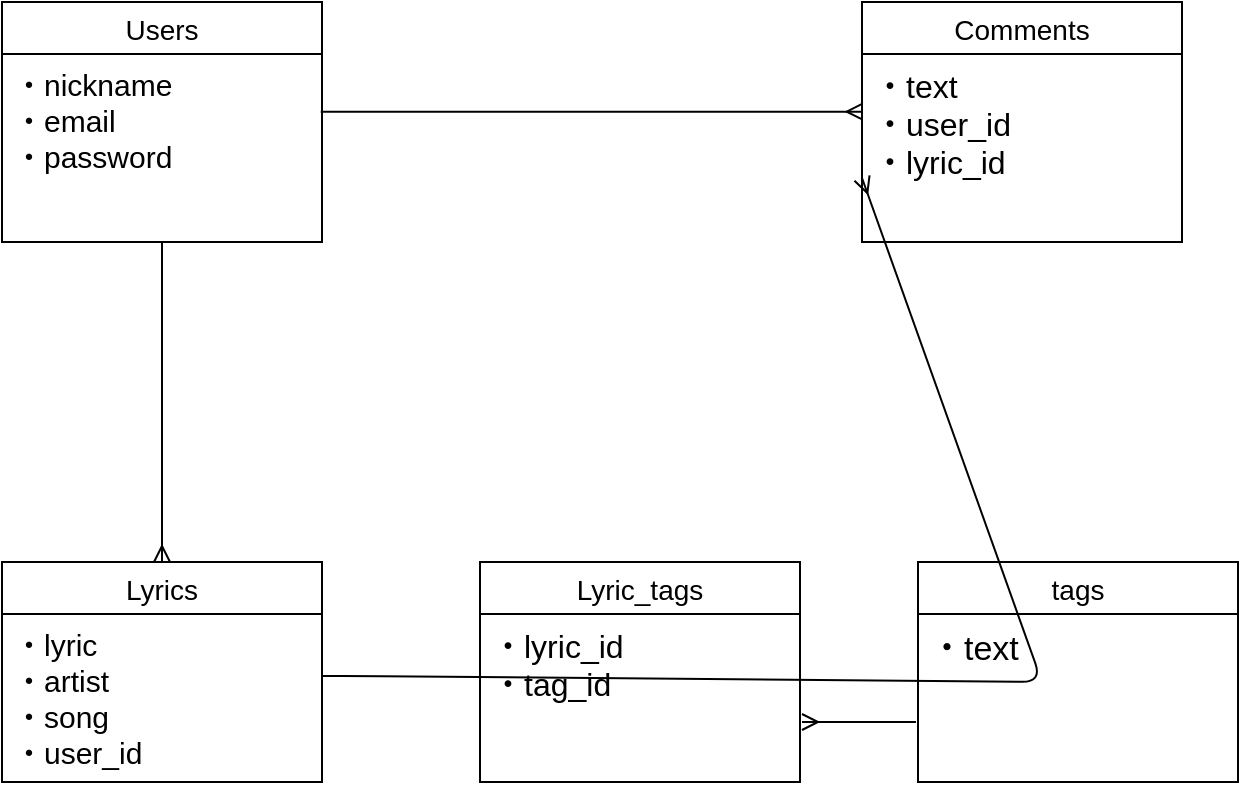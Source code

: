 <mxfile>
    <diagram id="KdvdprOWXlJ_8idFqqmw" name="ページ1">
        <mxGraphModel dx="488" dy="530" grid="1" gridSize="10" guides="1" tooltips="1" connect="1" arrows="1" fold="1" page="1" pageScale="1" pageWidth="827" pageHeight="1169" math="0" shadow="0">
            <root>
                <mxCell id="0"/>
                <mxCell id="1" parent="0"/>
                <mxCell id="2" value="Comments" style="swimlane;fontStyle=0;childLayout=stackLayout;horizontal=1;startSize=26;horizontalStack=0;resizeParent=1;resizeParentMax=0;resizeLast=0;collapsible=1;marginBottom=0;align=center;fontSize=14;" parent="1" vertex="1">
                    <mxGeometry x="470" y="40" width="160" height="120" as="geometry"/>
                </mxCell>
                <mxCell id="3" value="・text&#10;・user_id&#10;・lyric_id" style="text;strokeColor=none;fillColor=none;spacingLeft=4;spacingRight=4;overflow=hidden;rotatable=0;points=[[0,0.5],[1,0.5]];portConstraint=eastwest;fontSize=16;" parent="2" vertex="1">
                    <mxGeometry y="26" width="160" height="94" as="geometry"/>
                </mxCell>
                <mxCell id="6" value="Users" style="swimlane;fontStyle=0;childLayout=stackLayout;horizontal=1;startSize=26;horizontalStack=0;resizeParent=1;resizeParentMax=0;resizeLast=0;collapsible=1;marginBottom=0;align=center;fontSize=14;" parent="1" vertex="1">
                    <mxGeometry x="40" y="40" width="160" height="120" as="geometry"/>
                </mxCell>
                <mxCell id="7" value="・nickname&#10;・email&#10;・password" style="text;strokeColor=none;fillColor=none;spacingLeft=4;spacingRight=4;overflow=hidden;rotatable=0;points=[[0,0.5],[1,0.5]];portConstraint=eastwest;fontSize=15;" parent="6" vertex="1">
                    <mxGeometry y="26" width="160" height="94" as="geometry"/>
                </mxCell>
                <mxCell id="10" value="Lyrics" style="swimlane;fontStyle=0;childLayout=stackLayout;horizontal=1;startSize=26;horizontalStack=0;resizeParent=1;resizeParentMax=0;resizeLast=0;collapsible=1;marginBottom=0;align=center;fontSize=14;" parent="1" vertex="1">
                    <mxGeometry x="40" y="320" width="160" height="110" as="geometry"/>
                </mxCell>
                <mxCell id="11" value="・lyric&#10;・artist&#10;・song&#10;・user_id&#10;" style="text;strokeColor=none;fillColor=none;spacingLeft=4;spacingRight=4;overflow=hidden;rotatable=0;points=[[0,0.5],[1,0.5]];portConstraint=eastwest;fontSize=15;" parent="10" vertex="1">
                    <mxGeometry y="26" width="160" height="84" as="geometry"/>
                </mxCell>
                <mxCell id="27" value="Lyric_tags" style="swimlane;fontStyle=0;childLayout=stackLayout;horizontal=1;startSize=26;horizontalStack=0;resizeParent=1;resizeParentMax=0;resizeLast=0;collapsible=1;marginBottom=0;align=center;fontSize=14;" vertex="1" parent="1">
                    <mxGeometry x="279" y="320" width="160" height="110" as="geometry"/>
                </mxCell>
                <mxCell id="28" value="・lyric_id&#10;・tag_id&#10;" style="text;strokeColor=none;fillColor=none;spacingLeft=4;spacingRight=4;overflow=hidden;rotatable=0;points=[[0,0.5],[1,0.5]];portConstraint=eastwest;fontSize=16;" vertex="1" parent="27">
                    <mxGeometry y="26" width="160" height="84" as="geometry"/>
                </mxCell>
                <mxCell id="52" value="" style="endArrow=none;html=1;rounded=0;fontSize=15;startArrow=ERmany;startFill=0;endFill=0;" edge="1" parent="27">
                    <mxGeometry relative="1" as="geometry">
                        <mxPoint x="161" y="80" as="sourcePoint"/>
                        <mxPoint x="218" y="80" as="targetPoint"/>
                    </mxGeometry>
                </mxCell>
                <mxCell id="31" value="tags" style="swimlane;fontStyle=0;childLayout=stackLayout;horizontal=1;startSize=26;horizontalStack=0;resizeParent=1;resizeParentMax=0;resizeLast=0;collapsible=1;marginBottom=0;align=center;fontSize=14;" vertex="1" parent="1">
                    <mxGeometry x="498" y="320" width="160" height="110" as="geometry"/>
                </mxCell>
                <mxCell id="32" value="・text" style="text;strokeColor=none;fillColor=none;spacingLeft=4;spacingRight=4;overflow=hidden;rotatable=0;points=[[0,0.5],[1,0.5]];portConstraint=eastwest;fontSize=17;" vertex="1" parent="31">
                    <mxGeometry y="26" width="160" height="84" as="geometry"/>
                </mxCell>
                <mxCell id="39" value="" style="endArrow=ERmany;html=1;rounded=0;entryX=0.027;entryY=-0.039;entryDx=0;entryDy=0;entryPerimeter=0;exitX=1.021;exitY=0.961;exitDx=0;exitDy=0;exitPerimeter=0;endFill=0;" parent="1" edge="1">
                    <mxGeometry relative="1" as="geometry">
                        <mxPoint x="199.36" y="94.83" as="sourcePoint"/>
                        <mxPoint x="470.32" y="94.83" as="targetPoint"/>
                    </mxGeometry>
                </mxCell>
                <mxCell id="47" value="" style="endArrow=ERmany;html=1;entryX=0.5;entryY=0;entryDx=0;entryDy=0;endFill=0;" parent="1" target="10" edge="1">
                    <mxGeometry width="50" height="50" relative="1" as="geometry">
                        <mxPoint x="120" y="160" as="sourcePoint"/>
                        <mxPoint x="120" y="236" as="targetPoint"/>
                    </mxGeometry>
                </mxCell>
                <mxCell id="48" value="" style="endArrow=ERmany;html=1;entryX=0;entryY=0.5;entryDx=0;entryDy=0;endFill=0;" parent="1" edge="1">
                    <mxGeometry width="50" height="50" relative="1" as="geometry">
                        <mxPoint x="200" y="377" as="sourcePoint"/>
                        <mxPoint x="470" y="128" as="targetPoint"/>
                        <Array as="points">
                            <mxPoint x="220" y="377"/>
                            <mxPoint x="560" y="380"/>
                        </Array>
                    </mxGeometry>
                </mxCell>
            </root>
        </mxGraphModel>
    </diagram>
</mxfile>